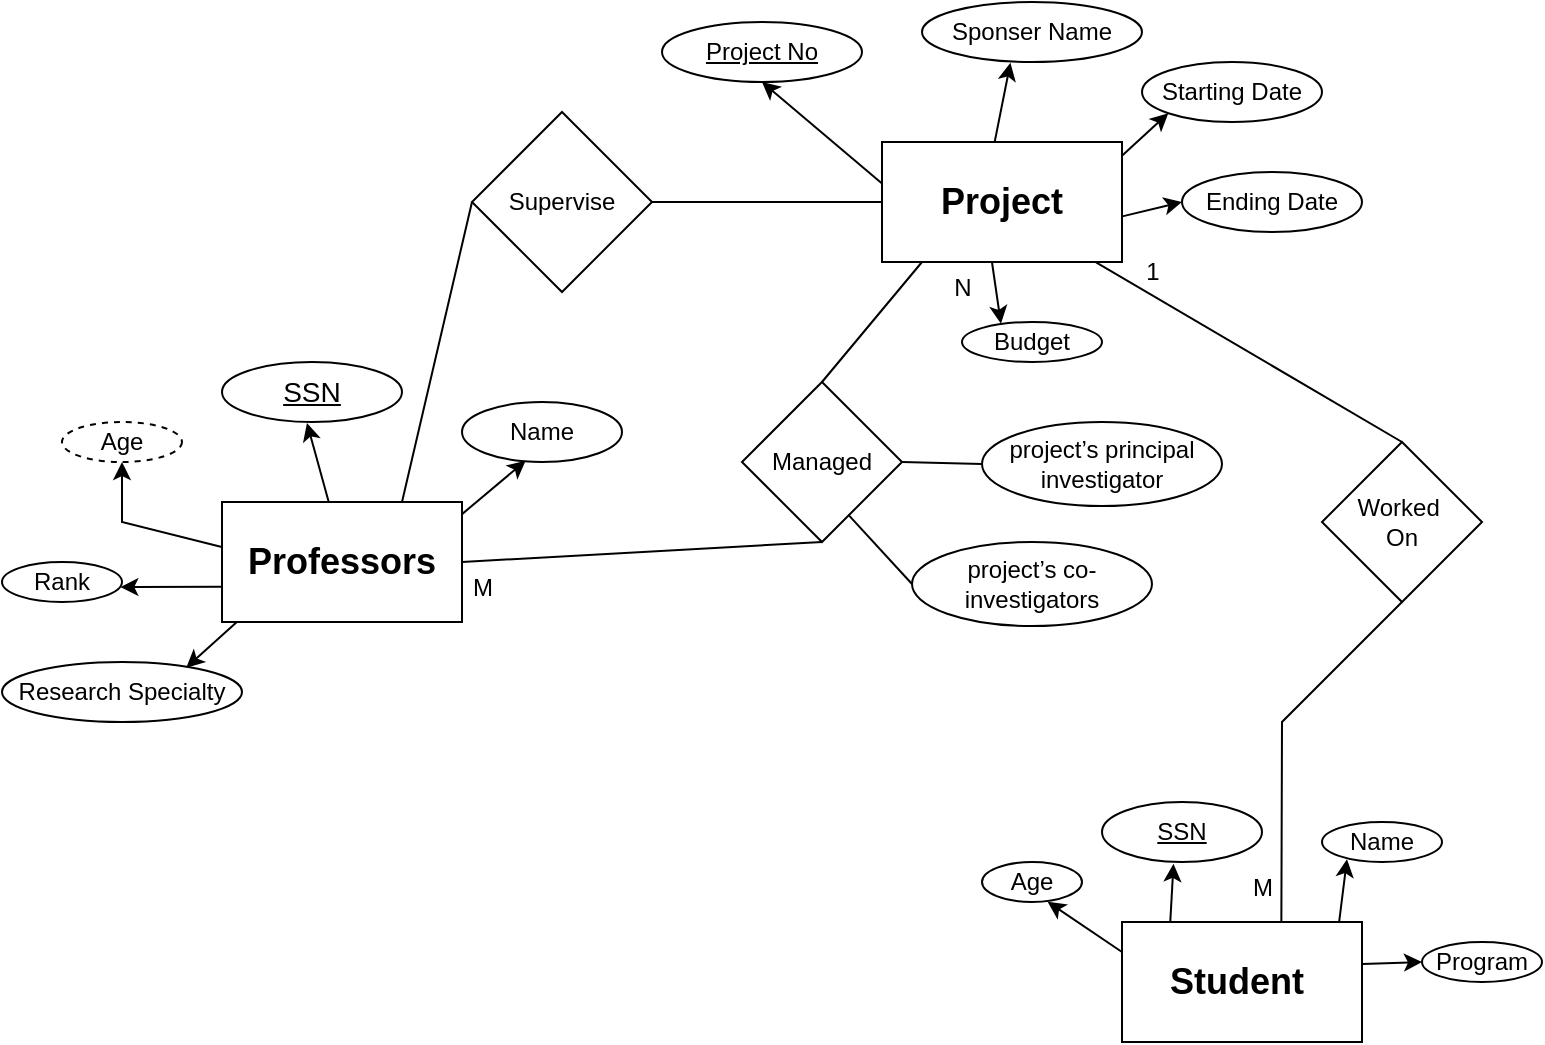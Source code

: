 <mxfile version="24.8.9">
  <diagram name="Page-1" id="qwLsXOAZj4ppxeVu0n_W">
    <mxGraphModel dx="1235" dy="1755" grid="1" gridSize="10" guides="1" tooltips="1" connect="1" arrows="1" fold="1" page="1" pageScale="1" pageWidth="850" pageHeight="1100" math="0" shadow="0">
      <root>
        <mxCell id="0" />
        <mxCell id="1" parent="0" />
        <mxCell id="EGKJRAtYX4BaFurXMOX3-1" value="&lt;h2&gt;Professors&lt;/h2&gt;" style="rounded=0;whiteSpace=wrap;html=1;" vertex="1" parent="1">
          <mxGeometry x="210" y="240" width="120" height="60" as="geometry" />
        </mxCell>
        <mxCell id="EGKJRAtYX4BaFurXMOX3-2" value="&lt;h3&gt;&lt;u style=&quot;font-weight: normal;&quot;&gt;&lt;font face=&quot;Helvetica&quot;&gt;SSN&lt;/font&gt;&lt;/u&gt;&lt;/h3&gt;" style="ellipse;whiteSpace=wrap;html=1;align=center;" vertex="1" parent="1">
          <mxGeometry x="210" y="170" width="90" height="30" as="geometry" />
        </mxCell>
        <mxCell id="EGKJRAtYX4BaFurXMOX3-3" value="" style="edgeStyle=none;orthogonalLoop=1;jettySize=auto;html=1;rounded=0;exitX=0.445;exitY=0.002;exitDx=0;exitDy=0;exitPerimeter=0;entryX=0.472;entryY=1.016;entryDx=0;entryDy=0;entryPerimeter=0;" edge="1" parent="1" source="EGKJRAtYX4BaFurXMOX3-1" target="EGKJRAtYX4BaFurXMOX3-2">
          <mxGeometry width="100" relative="1" as="geometry">
            <mxPoint x="370" y="220" as="sourcePoint" />
            <mxPoint x="470" y="220" as="targetPoint" />
            <Array as="points" />
          </mxGeometry>
        </mxCell>
        <mxCell id="EGKJRAtYX4BaFurXMOX3-4" value="Name" style="ellipse;whiteSpace=wrap;html=1;" vertex="1" parent="1">
          <mxGeometry x="330" y="190" width="80" height="30" as="geometry" />
        </mxCell>
        <mxCell id="EGKJRAtYX4BaFurXMOX3-5" value="" style="edgeStyle=none;orthogonalLoop=1;jettySize=auto;html=1;rounded=0;exitX=0.999;exitY=0.103;exitDx=0;exitDy=0;exitPerimeter=0;entryX=0.397;entryY=0.98;entryDx=0;entryDy=0;entryPerimeter=0;" edge="1" parent="1" source="EGKJRAtYX4BaFurXMOX3-1" target="EGKJRAtYX4BaFurXMOX3-4">
          <mxGeometry width="100" relative="1" as="geometry">
            <mxPoint x="360" y="250" as="sourcePoint" />
            <mxPoint x="460" y="250" as="targetPoint" />
            <Array as="points" />
          </mxGeometry>
        </mxCell>
        <mxCell id="EGKJRAtYX4BaFurXMOX3-6" value="Age" style="ellipse;whiteSpace=wrap;html=1;dashed=1;" vertex="1" parent="1">
          <mxGeometry x="130" y="200" width="60" height="20" as="geometry" />
        </mxCell>
        <mxCell id="EGKJRAtYX4BaFurXMOX3-7" value="" style="edgeStyle=none;orthogonalLoop=1;jettySize=auto;html=1;rounded=0;entryX=0.5;entryY=1;entryDx=0;entryDy=0;exitX=-0.001;exitY=0.375;exitDx=0;exitDy=0;exitPerimeter=0;" edge="1" parent="1" source="EGKJRAtYX4BaFurXMOX3-1" target="EGKJRAtYX4BaFurXMOX3-6">
          <mxGeometry width="100" relative="1" as="geometry">
            <mxPoint x="130" y="260" as="sourcePoint" />
            <mxPoint x="230" y="260" as="targetPoint" />
            <Array as="points">
              <mxPoint x="160" y="250" />
            </Array>
          </mxGeometry>
        </mxCell>
        <mxCell id="EGKJRAtYX4BaFurXMOX3-8" value="Rank" style="ellipse;whiteSpace=wrap;html=1;" vertex="1" parent="1">
          <mxGeometry x="100" y="270" width="60" height="20" as="geometry" />
        </mxCell>
        <mxCell id="EGKJRAtYX4BaFurXMOX3-9" value="" style="edgeStyle=none;orthogonalLoop=1;jettySize=auto;html=1;rounded=0;entryX=0.986;entryY=0.627;entryDx=0;entryDy=0;entryPerimeter=0;exitX=-0.001;exitY=0.707;exitDx=0;exitDy=0;exitPerimeter=0;" edge="1" parent="1" source="EGKJRAtYX4BaFurXMOX3-1" target="EGKJRAtYX4BaFurXMOX3-8">
          <mxGeometry width="100" relative="1" as="geometry">
            <mxPoint x="110" y="300" as="sourcePoint" />
            <mxPoint x="210" y="300" as="targetPoint" />
            <Array as="points" />
          </mxGeometry>
        </mxCell>
        <mxCell id="EGKJRAtYX4BaFurXMOX3-10" value="Research&amp;nbsp;&lt;span style=&quot;background-color: initial;&quot;&gt;Specialty&lt;/span&gt;" style="ellipse;whiteSpace=wrap;html=1;" vertex="1" parent="1">
          <mxGeometry x="100" y="320" width="120" height="30" as="geometry" />
        </mxCell>
        <mxCell id="EGKJRAtYX4BaFurXMOX3-11" value="" style="edgeStyle=none;orthogonalLoop=1;jettySize=auto;html=1;rounded=0;exitX=0.063;exitY=0.997;exitDx=0;exitDy=0;exitPerimeter=0;entryX=0.768;entryY=0.094;entryDx=0;entryDy=0;entryPerimeter=0;" edge="1" parent="1" source="EGKJRAtYX4BaFurXMOX3-1" target="EGKJRAtYX4BaFurXMOX3-10">
          <mxGeometry width="100" relative="1" as="geometry">
            <mxPoint x="250" y="340" as="sourcePoint" />
            <mxPoint x="350" y="340" as="targetPoint" />
            <Array as="points" />
          </mxGeometry>
        </mxCell>
        <mxCell id="EGKJRAtYX4BaFurXMOX3-12" value="&lt;h2&gt;Project&lt;/h2&gt;" style="rounded=0;whiteSpace=wrap;html=1;" vertex="1" parent="1">
          <mxGeometry x="540" y="60" width="120" height="60" as="geometry" />
        </mxCell>
        <mxCell id="EGKJRAtYX4BaFurXMOX3-13" value="&lt;u&gt;Project No&lt;/u&gt;" style="ellipse;whiteSpace=wrap;html=1;" vertex="1" parent="1">
          <mxGeometry x="430" width="100" height="30" as="geometry" />
        </mxCell>
        <mxCell id="EGKJRAtYX4BaFurXMOX3-14" value="" style="edgeStyle=none;orthogonalLoop=1;jettySize=auto;html=1;rounded=0;exitX=0;exitY=0.345;exitDx=0;exitDy=0;exitPerimeter=0;entryX=0.5;entryY=1;entryDx=0;entryDy=0;" edge="1" parent="1" source="EGKJRAtYX4BaFurXMOX3-12" target="EGKJRAtYX4BaFurXMOX3-13">
          <mxGeometry width="100" relative="1" as="geometry">
            <mxPoint x="520" y="20" as="sourcePoint" />
            <mxPoint x="620" y="20" as="targetPoint" />
            <Array as="points" />
          </mxGeometry>
        </mxCell>
        <mxCell id="EGKJRAtYX4BaFurXMOX3-15" value="Sponser Name" style="ellipse;whiteSpace=wrap;html=1;" vertex="1" parent="1">
          <mxGeometry x="560" y="-10" width="110" height="30" as="geometry" />
        </mxCell>
        <mxCell id="EGKJRAtYX4BaFurXMOX3-16" value="" style="edgeStyle=none;orthogonalLoop=1;jettySize=auto;html=1;rounded=0;exitX=0.47;exitY=-0.005;exitDx=0;exitDy=0;exitPerimeter=0;entryX=0.402;entryY=1.013;entryDx=0;entryDy=0;entryPerimeter=0;" edge="1" parent="1" source="EGKJRAtYX4BaFurXMOX3-12" target="EGKJRAtYX4BaFurXMOX3-15">
          <mxGeometry width="100" relative="1" as="geometry">
            <mxPoint x="660" y="40" as="sourcePoint" />
            <mxPoint x="760" y="40" as="targetPoint" />
            <Array as="points" />
          </mxGeometry>
        </mxCell>
        <mxCell id="EGKJRAtYX4BaFurXMOX3-17" value="Starting Date" style="ellipse;whiteSpace=wrap;html=1;" vertex="1" parent="1">
          <mxGeometry x="670" y="20" width="90" height="30" as="geometry" />
        </mxCell>
        <mxCell id="EGKJRAtYX4BaFurXMOX3-18" value="" style="edgeStyle=none;orthogonalLoop=1;jettySize=auto;html=1;rounded=0;exitX=1;exitY=0.115;exitDx=0;exitDy=0;exitPerimeter=0;entryX=0;entryY=1;entryDx=0;entryDy=0;" edge="1" parent="1" source="EGKJRAtYX4BaFurXMOX3-12" target="EGKJRAtYX4BaFurXMOX3-17">
          <mxGeometry width="100" relative="1" as="geometry">
            <mxPoint x="660" y="90" as="sourcePoint" />
            <mxPoint x="760" y="90" as="targetPoint" />
            <Array as="points" />
          </mxGeometry>
        </mxCell>
        <mxCell id="EGKJRAtYX4BaFurXMOX3-19" value="Ending Date" style="ellipse;whiteSpace=wrap;html=1;" vertex="1" parent="1">
          <mxGeometry x="690" y="75" width="90" height="30" as="geometry" />
        </mxCell>
        <mxCell id="EGKJRAtYX4BaFurXMOX3-20" value="" style="edgeStyle=none;orthogonalLoop=1;jettySize=auto;html=1;rounded=0;exitX=0.997;exitY=0.622;exitDx=0;exitDy=0;exitPerimeter=0;entryX=0;entryY=0.5;entryDx=0;entryDy=0;" edge="1" parent="1" source="EGKJRAtYX4BaFurXMOX3-12" target="EGKJRAtYX4BaFurXMOX3-19">
          <mxGeometry width="100" relative="1" as="geometry">
            <mxPoint x="620" y="130" as="sourcePoint" />
            <mxPoint x="720" y="130" as="targetPoint" />
            <Array as="points" />
          </mxGeometry>
        </mxCell>
        <mxCell id="EGKJRAtYX4BaFurXMOX3-21" value="Budget" style="ellipse;whiteSpace=wrap;html=1;" vertex="1" parent="1">
          <mxGeometry x="580" y="150" width="70" height="20" as="geometry" />
        </mxCell>
        <mxCell id="EGKJRAtYX4BaFurXMOX3-22" value="" style="edgeStyle=none;orthogonalLoop=1;jettySize=auto;html=1;rounded=0;entryX=0.278;entryY=0.042;entryDx=0;entryDy=0;entryPerimeter=0;exitX=0.458;exitY=0.998;exitDx=0;exitDy=0;exitPerimeter=0;" edge="1" parent="1" source="EGKJRAtYX4BaFurXMOX3-12" target="EGKJRAtYX4BaFurXMOX3-21">
          <mxGeometry width="100" relative="1" as="geometry">
            <mxPoint x="630" y="120" as="sourcePoint" />
            <mxPoint x="730" y="120" as="targetPoint" />
            <Array as="points" />
          </mxGeometry>
        </mxCell>
        <mxCell id="EGKJRAtYX4BaFurXMOX3-23" value="&lt;h2&gt;Student&amp;nbsp;&lt;/h2&gt;" style="rounded=0;whiteSpace=wrap;html=1;" vertex="1" parent="1">
          <mxGeometry x="660" y="450" width="120" height="60" as="geometry" />
        </mxCell>
        <mxCell id="EGKJRAtYX4BaFurXMOX3-24" value="&lt;u&gt;SSN&lt;/u&gt;" style="ellipse;whiteSpace=wrap;html=1;" vertex="1" parent="1">
          <mxGeometry x="650" y="390" width="80" height="30" as="geometry" />
        </mxCell>
        <mxCell id="EGKJRAtYX4BaFurXMOX3-25" value="Name" style="ellipse;whiteSpace=wrap;html=1;" vertex="1" parent="1">
          <mxGeometry x="760" y="400" width="60" height="20" as="geometry" />
        </mxCell>
        <mxCell id="EGKJRAtYX4BaFurXMOX3-26" value="" style="edgeStyle=none;orthogonalLoop=1;jettySize=auto;html=1;rounded=0;exitX=0.201;exitY=0.003;exitDx=0;exitDy=0;exitPerimeter=0;entryX=0.447;entryY=1.03;entryDx=0;entryDy=0;entryPerimeter=0;" edge="1" parent="1" source="EGKJRAtYX4BaFurXMOX3-23" target="EGKJRAtYX4BaFurXMOX3-24">
          <mxGeometry width="100" relative="1" as="geometry">
            <mxPoint x="620" y="440" as="sourcePoint" />
            <mxPoint x="720" y="440" as="targetPoint" />
            <Array as="points" />
          </mxGeometry>
        </mxCell>
        <mxCell id="EGKJRAtYX4BaFurXMOX3-27" value="" style="edgeStyle=none;orthogonalLoop=1;jettySize=auto;html=1;rounded=0;entryX=0.208;entryY=0.929;entryDx=0;entryDy=0;entryPerimeter=0;exitX=0.905;exitY=-0.005;exitDx=0;exitDy=0;exitPerimeter=0;" edge="1" parent="1" source="EGKJRAtYX4BaFurXMOX3-23" target="EGKJRAtYX4BaFurXMOX3-25">
          <mxGeometry width="100" relative="1" as="geometry">
            <mxPoint x="750" y="460" as="sourcePoint" />
            <mxPoint x="850" y="460" as="targetPoint" />
            <Array as="points" />
          </mxGeometry>
        </mxCell>
        <mxCell id="EGKJRAtYX4BaFurXMOX3-28" value="Age" style="ellipse;whiteSpace=wrap;html=1;" vertex="1" parent="1">
          <mxGeometry x="590" y="420" width="50" height="20" as="geometry" />
        </mxCell>
        <mxCell id="EGKJRAtYX4BaFurXMOX3-29" value="" style="edgeStyle=none;orthogonalLoop=1;jettySize=auto;html=1;rounded=0;entryX=0.656;entryY=0.994;entryDx=0;entryDy=0;entryPerimeter=0;exitX=0;exitY=0.25;exitDx=0;exitDy=0;" edge="1" parent="1" source="EGKJRAtYX4BaFurXMOX3-23" target="EGKJRAtYX4BaFurXMOX3-28">
          <mxGeometry width="100" relative="1" as="geometry">
            <mxPoint x="580" y="470" as="sourcePoint" />
            <mxPoint x="680" y="470" as="targetPoint" />
            <Array as="points" />
          </mxGeometry>
        </mxCell>
        <mxCell id="EGKJRAtYX4BaFurXMOX3-30" value="Program" style="ellipse;whiteSpace=wrap;html=1;" vertex="1" parent="1">
          <mxGeometry x="810" y="460" width="60" height="20" as="geometry" />
        </mxCell>
        <mxCell id="EGKJRAtYX4BaFurXMOX3-31" value="" style="edgeStyle=none;orthogonalLoop=1;jettySize=auto;html=1;rounded=0;exitX=1.002;exitY=0.349;exitDx=0;exitDy=0;exitPerimeter=0;entryX=0;entryY=0.5;entryDx=0;entryDy=0;" edge="1" parent="1" source="EGKJRAtYX4BaFurXMOX3-23" target="EGKJRAtYX4BaFurXMOX3-30">
          <mxGeometry width="100" relative="1" as="geometry">
            <mxPoint x="780" y="500" as="sourcePoint" />
            <mxPoint x="880" y="500" as="targetPoint" />
            <Array as="points" />
          </mxGeometry>
        </mxCell>
        <mxCell id="EGKJRAtYX4BaFurXMOX3-32" value="Managed" style="rhombus;whiteSpace=wrap;html=1;" vertex="1" parent="1">
          <mxGeometry x="470" y="180" width="80" height="80" as="geometry" />
        </mxCell>
        <mxCell id="EGKJRAtYX4BaFurXMOX3-35" value="M" style="text;html=1;align=center;verticalAlign=middle;resizable=0;points=[];autosize=1;strokeColor=none;fillColor=none;" vertex="1" parent="1">
          <mxGeometry x="325" y="268" width="30" height="30" as="geometry" />
        </mxCell>
        <mxCell id="EGKJRAtYX4BaFurXMOX3-36" value="N" style="text;html=1;align=center;verticalAlign=middle;resizable=0;points=[];autosize=1;strokeColor=none;fillColor=none;" vertex="1" parent="1">
          <mxGeometry x="565" y="118" width="30" height="30" as="geometry" />
        </mxCell>
        <mxCell id="EGKJRAtYX4BaFurXMOX3-37" value="project’s principal&lt;br/&gt;investigator" style="ellipse;whiteSpace=wrap;html=1;" vertex="1" parent="1">
          <mxGeometry x="590" y="200" width="120" height="42" as="geometry" />
        </mxCell>
        <mxCell id="EGKJRAtYX4BaFurXMOX3-39" value="" style="endArrow=none;html=1;rounded=0;entryX=0.5;entryY=1;entryDx=0;entryDy=0;exitX=1;exitY=0.5;exitDx=0;exitDy=0;" edge="1" parent="1" source="EGKJRAtYX4BaFurXMOX3-1" target="EGKJRAtYX4BaFurXMOX3-32">
          <mxGeometry width="50" height="50" relative="1" as="geometry">
            <mxPoint x="370" y="380" as="sourcePoint" />
            <mxPoint x="420" y="330" as="targetPoint" />
          </mxGeometry>
        </mxCell>
        <mxCell id="EGKJRAtYX4BaFurXMOX3-40" value="" style="endArrow=none;html=1;rounded=0;exitX=0.5;exitY=0;exitDx=0;exitDy=0;" edge="1" parent="1" source="EGKJRAtYX4BaFurXMOX3-32">
          <mxGeometry width="50" height="50" relative="1" as="geometry">
            <mxPoint x="510" y="170" as="sourcePoint" />
            <mxPoint x="560" y="120" as="targetPoint" />
          </mxGeometry>
        </mxCell>
        <mxCell id="EGKJRAtYX4BaFurXMOX3-41" value="" style="endArrow=none;html=1;rounded=0;entryX=0;entryY=0.5;entryDx=0;entryDy=0;exitX=1;exitY=0.5;exitDx=0;exitDy=0;" edge="1" parent="1" source="EGKJRAtYX4BaFurXMOX3-32" target="EGKJRAtYX4BaFurXMOX3-37">
          <mxGeometry width="50" height="50" relative="1" as="geometry">
            <mxPoint x="540" y="300" as="sourcePoint" />
            <mxPoint x="590" y="250" as="targetPoint" />
          </mxGeometry>
        </mxCell>
        <mxCell id="EGKJRAtYX4BaFurXMOX3-42" value="project’s co-investigators" style="ellipse;whiteSpace=wrap;html=1;" vertex="1" parent="1">
          <mxGeometry x="555" y="260" width="120" height="42" as="geometry" />
        </mxCell>
        <mxCell id="EGKJRAtYX4BaFurXMOX3-43" value="" style="endArrow=none;html=1;rounded=0;entryX=0;entryY=0.5;entryDx=0;entryDy=0;exitX=0.664;exitY=0.829;exitDx=0;exitDy=0;exitPerimeter=0;" edge="1" parent="1" source="EGKJRAtYX4BaFurXMOX3-32" target="EGKJRAtYX4BaFurXMOX3-42">
          <mxGeometry width="50" height="50" relative="1" as="geometry">
            <mxPoint x="500" y="350" as="sourcePoint" />
            <mxPoint x="550" y="300" as="targetPoint" />
          </mxGeometry>
        </mxCell>
        <mxCell id="EGKJRAtYX4BaFurXMOX3-44" value="Worked&amp;nbsp;&lt;div&gt;On&lt;/div&gt;" style="rhombus;whiteSpace=wrap;html=1;" vertex="1" parent="1">
          <mxGeometry x="760" y="210" width="80" height="80" as="geometry" />
        </mxCell>
        <mxCell id="EGKJRAtYX4BaFurXMOX3-45" value="" style="endArrow=none;html=1;rounded=0;entryX=0.892;entryY=1.003;entryDx=0;entryDy=0;entryPerimeter=0;exitX=0.5;exitY=0;exitDx=0;exitDy=0;" edge="1" parent="1" source="EGKJRAtYX4BaFurXMOX3-44" target="EGKJRAtYX4BaFurXMOX3-12">
          <mxGeometry width="50" height="50" relative="1" as="geometry">
            <mxPoint x="740" y="200" as="sourcePoint" />
            <mxPoint x="790" y="150" as="targetPoint" />
          </mxGeometry>
        </mxCell>
        <mxCell id="EGKJRAtYX4BaFurXMOX3-46" value="" style="endArrow=none;html=1;rounded=0;entryX=0.5;entryY=1;entryDx=0;entryDy=0;exitX=0.664;exitY=0.005;exitDx=0;exitDy=0;exitPerimeter=0;" edge="1" parent="1" source="EGKJRAtYX4BaFurXMOX3-23" target="EGKJRAtYX4BaFurXMOX3-44">
          <mxGeometry width="50" height="50" relative="1" as="geometry">
            <mxPoint x="720" y="380" as="sourcePoint" />
            <mxPoint x="770" y="330" as="targetPoint" />
            <Array as="points">
              <mxPoint x="740" y="350" />
            </Array>
          </mxGeometry>
        </mxCell>
        <mxCell id="EGKJRAtYX4BaFurXMOX3-47" value="M" style="text;html=1;align=center;verticalAlign=middle;resizable=0;points=[];autosize=1;strokeColor=none;fillColor=none;" vertex="1" parent="1">
          <mxGeometry x="715" y="418" width="30" height="30" as="geometry" />
        </mxCell>
        <mxCell id="EGKJRAtYX4BaFurXMOX3-48" value="1" style="text;html=1;align=center;verticalAlign=middle;resizable=0;points=[];autosize=1;strokeColor=none;fillColor=none;" vertex="1" parent="1">
          <mxGeometry x="660" y="110" width="30" height="30" as="geometry" />
        </mxCell>
        <mxCell id="EGKJRAtYX4BaFurXMOX3-49" value="Supervise" style="rhombus;whiteSpace=wrap;html=1;" vertex="1" parent="1">
          <mxGeometry x="335" y="45" width="90" height="90" as="geometry" />
        </mxCell>
        <mxCell id="EGKJRAtYX4BaFurXMOX3-50" value="" style="endArrow=none;html=1;rounded=0;exitX=0.75;exitY=0;exitDx=0;exitDy=0;entryX=0;entryY=0.5;entryDx=0;entryDy=0;" edge="1" parent="1" source="EGKJRAtYX4BaFurXMOX3-1" target="EGKJRAtYX4BaFurXMOX3-49">
          <mxGeometry width="50" height="50" relative="1" as="geometry">
            <mxPoint x="310" y="220" as="sourcePoint" />
            <mxPoint x="360" y="170" as="targetPoint" />
          </mxGeometry>
        </mxCell>
        <mxCell id="EGKJRAtYX4BaFurXMOX3-51" value="" style="endArrow=none;html=1;rounded=0;entryX=0;entryY=0.5;entryDx=0;entryDy=0;exitX=1;exitY=0.5;exitDx=0;exitDy=0;" edge="1" parent="1" source="EGKJRAtYX4BaFurXMOX3-49" target="EGKJRAtYX4BaFurXMOX3-12">
          <mxGeometry width="50" height="50" relative="1" as="geometry">
            <mxPoint x="380" y="150" as="sourcePoint" />
            <mxPoint x="430" y="100" as="targetPoint" />
          </mxGeometry>
        </mxCell>
      </root>
    </mxGraphModel>
  </diagram>
</mxfile>

